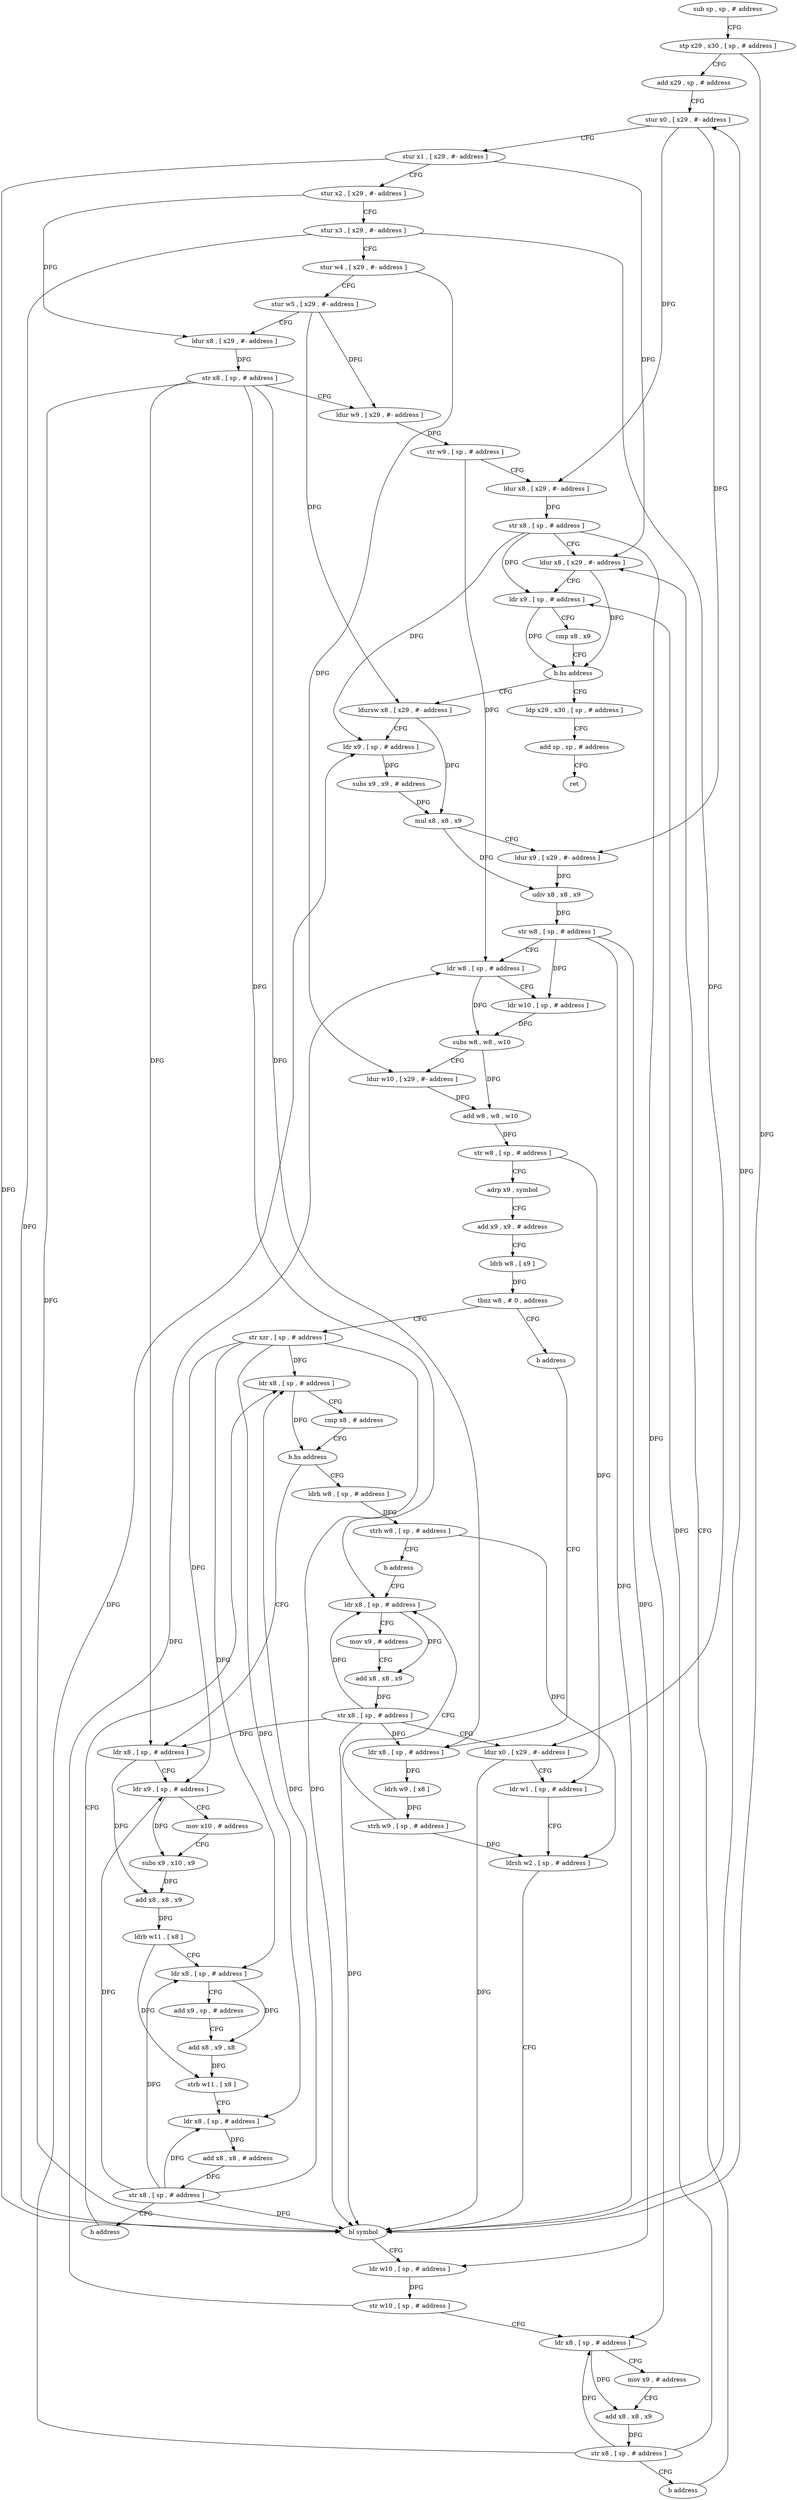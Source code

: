 digraph "func" {
"4215544" [label = "sub sp , sp , # address" ]
"4215548" [label = "stp x29 , x30 , [ sp , # address ]" ]
"4215552" [label = "add x29 , sp , # address" ]
"4215556" [label = "stur x0 , [ x29 , #- address ]" ]
"4215560" [label = "stur x1 , [ x29 , #- address ]" ]
"4215564" [label = "stur x2 , [ x29 , #- address ]" ]
"4215568" [label = "stur x3 , [ x29 , #- address ]" ]
"4215572" [label = "stur w4 , [ x29 , #- address ]" ]
"4215576" [label = "stur w5 , [ x29 , #- address ]" ]
"4215580" [label = "ldur x8 , [ x29 , #- address ]" ]
"4215584" [label = "str x8 , [ sp , # address ]" ]
"4215588" [label = "ldur w9 , [ x29 , #- address ]" ]
"4215592" [label = "str w9 , [ sp , # address ]" ]
"4215596" [label = "ldur x8 , [ x29 , #- address ]" ]
"4215600" [label = "str x8 , [ sp , # address ]" ]
"4215604" [label = "ldur x8 , [ x29 , #- address ]" ]
"4215848" [label = "ldp x29 , x30 , [ sp , # address ]" ]
"4215852" [label = "add sp , sp , # address" ]
"4215856" [label = "ret" ]
"4215620" [label = "ldursw x8 , [ x29 , #- address ]" ]
"4215624" [label = "ldr x9 , [ sp , # address ]" ]
"4215628" [label = "subs x9 , x9 , # address" ]
"4215632" [label = "mul x8 , x8 , x9" ]
"4215636" [label = "ldur x9 , [ x29 , #- address ]" ]
"4215640" [label = "udiv x8 , x8 , x9" ]
"4215644" [label = "str w8 , [ sp , # address ]" ]
"4215648" [label = "ldr w8 , [ sp , # address ]" ]
"4215652" [label = "ldr w10 , [ sp , # address ]" ]
"4215656" [label = "subs w8 , w8 , w10" ]
"4215660" [label = "ldur w10 , [ x29 , #- address ]" ]
"4215664" [label = "add w8 , w8 , w10" ]
"4215668" [label = "str w8 , [ sp , # address ]" ]
"4215672" [label = "adrp x9 , symbol" ]
"4215676" [label = "add x9 , x9 , # address" ]
"4215680" [label = "ldrb w8 , [ x9 ]" ]
"4215684" [label = "tbnz w8 , # 0 , address" ]
"4215692" [label = "str xzr , [ sp , # address ]" ]
"4215688" [label = "b address" ]
"4215696" [label = "ldr x8 , [ sp , # address ]" ]
"4215776" [label = "ldr x8 , [ sp , # address ]" ]
"4215764" [label = "ldrh w8 , [ sp , # address ]" ]
"4215768" [label = "strh w8 , [ sp , # address ]" ]
"4215772" [label = "b address" ]
"4215788" [label = "ldr x8 , [ sp , # address ]" ]
"4215708" [label = "ldr x8 , [ sp , # address ]" ]
"4215712" [label = "ldr x9 , [ sp , # address ]" ]
"4215716" [label = "mov x10 , # address" ]
"4215720" [label = "subs x9 , x10 , x9" ]
"4215724" [label = "add x8 , x8 , x9" ]
"4215728" [label = "ldrb w11 , [ x8 ]" ]
"4215732" [label = "ldr x8 , [ sp , # address ]" ]
"4215736" [label = "add x9 , sp , # address" ]
"4215740" [label = "add x8 , x9 , x8" ]
"4215744" [label = "strb w11 , [ x8 ]" ]
"4215748" [label = "ldr x8 , [ sp , # address ]" ]
"4215752" [label = "add x8 , x8 , # address" ]
"4215756" [label = "str x8 , [ sp , # address ]" ]
"4215760" [label = "b address" ]
"4215780" [label = "ldrh w9 , [ x8 ]" ]
"4215784" [label = "strh w9 , [ sp , # address ]" ]
"4215792" [label = "mov x9 , # address" ]
"4215796" [label = "add x8 , x8 , x9" ]
"4215800" [label = "str x8 , [ sp , # address ]" ]
"4215804" [label = "ldur x0 , [ x29 , #- address ]" ]
"4215808" [label = "ldr w1 , [ sp , # address ]" ]
"4215812" [label = "ldrsh w2 , [ sp , # address ]" ]
"4215816" [label = "bl symbol" ]
"4215820" [label = "ldr w10 , [ sp , # address ]" ]
"4215824" [label = "str w10 , [ sp , # address ]" ]
"4215828" [label = "ldr x8 , [ sp , # address ]" ]
"4215832" [label = "mov x9 , # address" ]
"4215836" [label = "add x8 , x8 , x9" ]
"4215840" [label = "str x8 , [ sp , # address ]" ]
"4215844" [label = "b address" ]
"4215700" [label = "cmp x8 , # address" ]
"4215704" [label = "b.hs address" ]
"4215608" [label = "ldr x9 , [ sp , # address ]" ]
"4215612" [label = "cmp x8 , x9" ]
"4215616" [label = "b.hs address" ]
"4215544" -> "4215548" [ label = "CFG" ]
"4215548" -> "4215552" [ label = "CFG" ]
"4215548" -> "4215816" [ label = "DFG" ]
"4215552" -> "4215556" [ label = "CFG" ]
"4215556" -> "4215560" [ label = "CFG" ]
"4215556" -> "4215596" [ label = "DFG" ]
"4215556" -> "4215636" [ label = "DFG" ]
"4215560" -> "4215564" [ label = "CFG" ]
"4215560" -> "4215604" [ label = "DFG" ]
"4215560" -> "4215816" [ label = "DFG" ]
"4215564" -> "4215568" [ label = "CFG" ]
"4215564" -> "4215580" [ label = "DFG" ]
"4215568" -> "4215572" [ label = "CFG" ]
"4215568" -> "4215804" [ label = "DFG" ]
"4215568" -> "4215816" [ label = "DFG" ]
"4215572" -> "4215576" [ label = "CFG" ]
"4215572" -> "4215660" [ label = "DFG" ]
"4215576" -> "4215580" [ label = "CFG" ]
"4215576" -> "4215588" [ label = "DFG" ]
"4215576" -> "4215620" [ label = "DFG" ]
"4215580" -> "4215584" [ label = "DFG" ]
"4215584" -> "4215588" [ label = "CFG" ]
"4215584" -> "4215776" [ label = "DFG" ]
"4215584" -> "4215708" [ label = "DFG" ]
"4215584" -> "4215788" [ label = "DFG" ]
"4215584" -> "4215816" [ label = "DFG" ]
"4215588" -> "4215592" [ label = "DFG" ]
"4215592" -> "4215596" [ label = "CFG" ]
"4215592" -> "4215648" [ label = "DFG" ]
"4215596" -> "4215600" [ label = "DFG" ]
"4215600" -> "4215604" [ label = "CFG" ]
"4215600" -> "4215608" [ label = "DFG" ]
"4215600" -> "4215624" [ label = "DFG" ]
"4215600" -> "4215828" [ label = "DFG" ]
"4215604" -> "4215608" [ label = "CFG" ]
"4215604" -> "4215616" [ label = "DFG" ]
"4215848" -> "4215852" [ label = "CFG" ]
"4215852" -> "4215856" [ label = "CFG" ]
"4215620" -> "4215624" [ label = "CFG" ]
"4215620" -> "4215632" [ label = "DFG" ]
"4215624" -> "4215628" [ label = "DFG" ]
"4215628" -> "4215632" [ label = "DFG" ]
"4215632" -> "4215636" [ label = "CFG" ]
"4215632" -> "4215640" [ label = "DFG" ]
"4215636" -> "4215640" [ label = "DFG" ]
"4215640" -> "4215644" [ label = "DFG" ]
"4215644" -> "4215648" [ label = "CFG" ]
"4215644" -> "4215652" [ label = "DFG" ]
"4215644" -> "4215816" [ label = "DFG" ]
"4215644" -> "4215820" [ label = "DFG" ]
"4215648" -> "4215652" [ label = "CFG" ]
"4215648" -> "4215656" [ label = "DFG" ]
"4215652" -> "4215656" [ label = "DFG" ]
"4215656" -> "4215660" [ label = "CFG" ]
"4215656" -> "4215664" [ label = "DFG" ]
"4215660" -> "4215664" [ label = "DFG" ]
"4215664" -> "4215668" [ label = "DFG" ]
"4215668" -> "4215672" [ label = "CFG" ]
"4215668" -> "4215808" [ label = "DFG" ]
"4215672" -> "4215676" [ label = "CFG" ]
"4215676" -> "4215680" [ label = "CFG" ]
"4215680" -> "4215684" [ label = "DFG" ]
"4215684" -> "4215692" [ label = "CFG" ]
"4215684" -> "4215688" [ label = "CFG" ]
"4215692" -> "4215696" [ label = "DFG" ]
"4215692" -> "4215712" [ label = "DFG" ]
"4215692" -> "4215732" [ label = "DFG" ]
"4215692" -> "4215748" [ label = "DFG" ]
"4215692" -> "4215816" [ label = "DFG" ]
"4215688" -> "4215776" [ label = "CFG" ]
"4215696" -> "4215700" [ label = "CFG" ]
"4215696" -> "4215704" [ label = "DFG" ]
"4215776" -> "4215780" [ label = "DFG" ]
"4215764" -> "4215768" [ label = "DFG" ]
"4215768" -> "4215772" [ label = "CFG" ]
"4215768" -> "4215812" [ label = "DFG" ]
"4215772" -> "4215788" [ label = "CFG" ]
"4215788" -> "4215792" [ label = "CFG" ]
"4215788" -> "4215796" [ label = "DFG" ]
"4215708" -> "4215712" [ label = "CFG" ]
"4215708" -> "4215724" [ label = "DFG" ]
"4215712" -> "4215716" [ label = "CFG" ]
"4215712" -> "4215720" [ label = "DFG" ]
"4215716" -> "4215720" [ label = "CFG" ]
"4215720" -> "4215724" [ label = "DFG" ]
"4215724" -> "4215728" [ label = "DFG" ]
"4215728" -> "4215732" [ label = "CFG" ]
"4215728" -> "4215744" [ label = "DFG" ]
"4215732" -> "4215736" [ label = "CFG" ]
"4215732" -> "4215740" [ label = "DFG" ]
"4215736" -> "4215740" [ label = "CFG" ]
"4215740" -> "4215744" [ label = "DFG" ]
"4215744" -> "4215748" [ label = "CFG" ]
"4215748" -> "4215752" [ label = "DFG" ]
"4215752" -> "4215756" [ label = "DFG" ]
"4215756" -> "4215760" [ label = "CFG" ]
"4215756" -> "4215696" [ label = "DFG" ]
"4215756" -> "4215712" [ label = "DFG" ]
"4215756" -> "4215732" [ label = "DFG" ]
"4215756" -> "4215748" [ label = "DFG" ]
"4215756" -> "4215816" [ label = "DFG" ]
"4215760" -> "4215696" [ label = "CFG" ]
"4215780" -> "4215784" [ label = "DFG" ]
"4215784" -> "4215788" [ label = "CFG" ]
"4215784" -> "4215812" [ label = "DFG" ]
"4215792" -> "4215796" [ label = "CFG" ]
"4215796" -> "4215800" [ label = "DFG" ]
"4215800" -> "4215804" [ label = "CFG" ]
"4215800" -> "4215776" [ label = "DFG" ]
"4215800" -> "4215708" [ label = "DFG" ]
"4215800" -> "4215788" [ label = "DFG" ]
"4215800" -> "4215816" [ label = "DFG" ]
"4215804" -> "4215808" [ label = "CFG" ]
"4215804" -> "4215816" [ label = "DFG" ]
"4215808" -> "4215812" [ label = "CFG" ]
"4215812" -> "4215816" [ label = "CFG" ]
"4215816" -> "4215820" [ label = "CFG" ]
"4215816" -> "4215556" [ label = "DFG" ]
"4215820" -> "4215824" [ label = "DFG" ]
"4215824" -> "4215828" [ label = "CFG" ]
"4215824" -> "4215648" [ label = "DFG" ]
"4215828" -> "4215832" [ label = "CFG" ]
"4215828" -> "4215836" [ label = "DFG" ]
"4215832" -> "4215836" [ label = "CFG" ]
"4215836" -> "4215840" [ label = "DFG" ]
"4215840" -> "4215844" [ label = "CFG" ]
"4215840" -> "4215608" [ label = "DFG" ]
"4215840" -> "4215624" [ label = "DFG" ]
"4215840" -> "4215828" [ label = "DFG" ]
"4215844" -> "4215604" [ label = "CFG" ]
"4215700" -> "4215704" [ label = "CFG" ]
"4215704" -> "4215764" [ label = "CFG" ]
"4215704" -> "4215708" [ label = "CFG" ]
"4215608" -> "4215612" [ label = "CFG" ]
"4215608" -> "4215616" [ label = "DFG" ]
"4215612" -> "4215616" [ label = "CFG" ]
"4215616" -> "4215848" [ label = "CFG" ]
"4215616" -> "4215620" [ label = "CFG" ]
}
